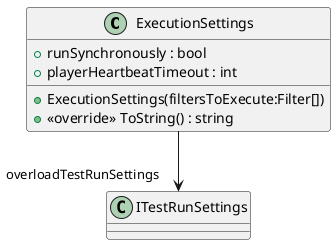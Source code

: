 @startuml
class ExecutionSettings {
    + ExecutionSettings(filtersToExecute:Filter[])
    + runSynchronously : bool
    + playerHeartbeatTimeout : int
    + <<override>> ToString() : string
}
ExecutionSettings --> "overloadTestRunSettings" ITestRunSettings
@enduml
